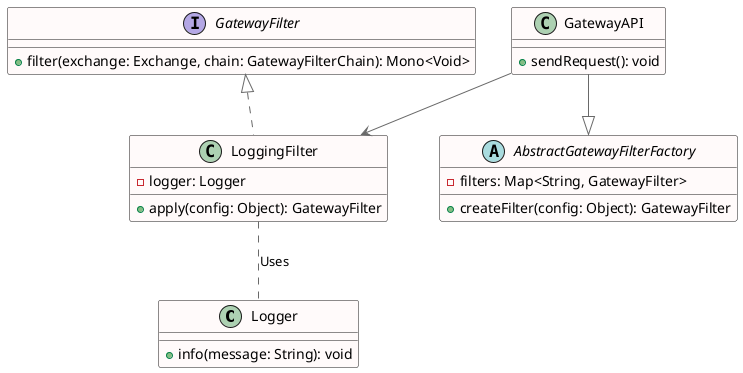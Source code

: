 @startuml
skinparam class {
    BackgroundColor Snow
    ArrowColor DimGrey
}

class Logger {
    +info(message: String): void
}

interface GatewayFilter {
    +filter(exchange: Exchange, chain: GatewayFilterChain): Mono<Void>
}

abstract class AbstractGatewayFilterFactory {
    -filters: Map<String, GatewayFilter>
    +createFilter(config: Object): GatewayFilter
}

class LoggingFilter {
    -logger: Logger
    +apply(config: Object): GatewayFilter
}

class GatewayAPI {
    +sendRequest(): void
}

GatewayAPI --|> AbstractGatewayFilterFactory
GatewayAPI --> LoggingFilter
LoggingFilter .. Logger : Uses
GatewayFilter <|.. LoggingFilter
@enduml